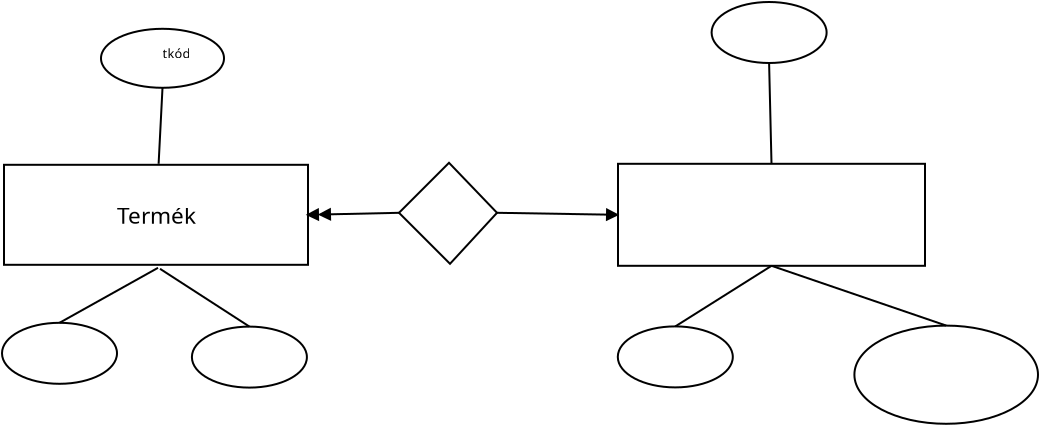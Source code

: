 <?xml version="1.0" encoding="UTF-8"?>
<dia:diagram xmlns:dia="http://www.lysator.liu.se/~alla/dia/">
  <dia:layer name="Background" visible="true" active="true">
    <dia:object type="Standard - Box" version="0" id="O0">
      <dia:attribute name="obj_pos">
        <dia:point val="15.45,10.1"/>
      </dia:attribute>
      <dia:attribute name="obj_bb">
        <dia:rectangle val="15.4,10.05;30.7,15.15"/>
      </dia:attribute>
      <dia:attribute name="elem_corner">
        <dia:point val="15.45,10.1"/>
      </dia:attribute>
      <dia:attribute name="elem_width">
        <dia:real val="15.2"/>
      </dia:attribute>
      <dia:attribute name="elem_height">
        <dia:real val="5.0"/>
      </dia:attribute>
      <dia:attribute name="show_background">
        <dia:boolean val="true"/>
      </dia:attribute>
    </dia:object>
    <dia:object type="Standard - Box" version="0" id="O1">
      <dia:attribute name="obj_pos">
        <dia:point val="46.15,10.05"/>
      </dia:attribute>
      <dia:attribute name="obj_bb">
        <dia:rectangle val="46.1,10;61.55,15.2"/>
      </dia:attribute>
      <dia:attribute name="elem_corner">
        <dia:point val="46.15,10.05"/>
      </dia:attribute>
      <dia:attribute name="elem_width">
        <dia:real val="15.35"/>
      </dia:attribute>
      <dia:attribute name="elem_height">
        <dia:real val="5.1"/>
      </dia:attribute>
      <dia:attribute name="show_background">
        <dia:boolean val="true"/>
      </dia:attribute>
    </dia:object>
    <dia:object type="Standard - Polygon" version="0" id="O2">
      <dia:attribute name="obj_pos">
        <dia:point val="37.7,10"/>
      </dia:attribute>
      <dia:attribute name="obj_bb">
        <dia:rectangle val="35.129,9.929;40.169,15.122"/>
      </dia:attribute>
      <dia:attribute name="poly_points">
        <dia:point val="37.7,10"/>
        <dia:point val="40.1,12.5"/>
        <dia:point val="37.75,15.05"/>
        <dia:point val="35.2,12.5"/>
      </dia:attribute>
      <dia:attribute name="show_background">
        <dia:boolean val="true"/>
      </dia:attribute>
    </dia:object>
    <dia:object type="Standard - Line" version="0" id="O3">
      <dia:attribute name="obj_pos">
        <dia:point val="35.2,12.5"/>
      </dia:attribute>
      <dia:attribute name="obj_bb">
        <dia:rectangle val="30.538,12.14;35.251,13.005"/>
      </dia:attribute>
      <dia:attribute name="conn_endpoints">
        <dia:point val="35.2,12.5"/>
        <dia:point val="30.65,12.6"/>
      </dia:attribute>
      <dia:attribute name="numcp">
        <dia:int val="1"/>
      </dia:attribute>
      <dia:attribute name="end_arrow">
        <dia:enum val="11"/>
      </dia:attribute>
      <dia:attribute name="end_arrow_length">
        <dia:real val="0.5"/>
      </dia:attribute>
      <dia:attribute name="end_arrow_width">
        <dia:real val="0.5"/>
      </dia:attribute>
      <dia:connections>
        <dia:connection handle="0" to="O2" connection="6"/>
        <dia:connection handle="1" to="O0" connection="4"/>
      </dia:connections>
    </dia:object>
    <dia:object type="Standard - Line" version="0" id="O4">
      <dia:attribute name="obj_pos">
        <dia:point val="40.1,12.5"/>
      </dia:attribute>
      <dia:attribute name="obj_bb">
        <dia:rectangle val="40.049,12.26;46.262,12.922"/>
      </dia:attribute>
      <dia:attribute name="conn_endpoints">
        <dia:point val="40.1,12.5"/>
        <dia:point val="46.15,12.6"/>
      </dia:attribute>
      <dia:attribute name="numcp">
        <dia:int val="1"/>
      </dia:attribute>
      <dia:attribute name="end_arrow">
        <dia:enum val="3"/>
      </dia:attribute>
      <dia:attribute name="end_arrow_length">
        <dia:real val="0.5"/>
      </dia:attribute>
      <dia:attribute name="end_arrow_width">
        <dia:real val="0.5"/>
      </dia:attribute>
      <dia:connections>
        <dia:connection handle="0" to="O2" connection="2"/>
        <dia:connection handle="1" to="O1" connection="3"/>
      </dia:connections>
    </dia:object>
    <dia:object type="Standard - Ellipse" version="0" id="O5">
      <dia:attribute name="obj_pos">
        <dia:point val="20.3,3.3"/>
      </dia:attribute>
      <dia:attribute name="obj_bb">
        <dia:rectangle val="20.25,3.25;26.5,6.3"/>
      </dia:attribute>
      <dia:attribute name="elem_corner">
        <dia:point val="20.3,3.3"/>
      </dia:attribute>
      <dia:attribute name="elem_width">
        <dia:real val="6.15"/>
      </dia:attribute>
      <dia:attribute name="elem_height">
        <dia:real val="2.95"/>
      </dia:attribute>
    </dia:object>
    <dia:object type="Standard - Ellipse" version="0" id="O6">
      <dia:attribute name="obj_pos">
        <dia:point val="15.35,18"/>
      </dia:attribute>
      <dia:attribute name="obj_bb">
        <dia:rectangle val="15.3,17.95;21.15,21.1"/>
      </dia:attribute>
      <dia:attribute name="elem_corner">
        <dia:point val="15.35,18"/>
      </dia:attribute>
      <dia:attribute name="elem_width">
        <dia:real val="5.75"/>
      </dia:attribute>
      <dia:attribute name="elem_height">
        <dia:real val="3.05"/>
      </dia:attribute>
    </dia:object>
    <dia:object type="Standard - Ellipse" version="0" id="O7">
      <dia:attribute name="obj_pos">
        <dia:point val="24.845,18.19"/>
      </dia:attribute>
      <dia:attribute name="obj_bb">
        <dia:rectangle val="24.795,18.14;30.645,21.29"/>
      </dia:attribute>
      <dia:attribute name="elem_corner">
        <dia:point val="24.845,18.19"/>
      </dia:attribute>
      <dia:attribute name="elem_width">
        <dia:real val="5.75"/>
      </dia:attribute>
      <dia:attribute name="elem_height">
        <dia:real val="3.05"/>
      </dia:attribute>
    </dia:object>
    <dia:object type="Standard - Ellipse" version="0" id="O8">
      <dia:attribute name="obj_pos">
        <dia:point val="46.14,18.18"/>
      </dia:attribute>
      <dia:attribute name="obj_bb">
        <dia:rectangle val="46.09,18.13;51.94,21.28"/>
      </dia:attribute>
      <dia:attribute name="elem_corner">
        <dia:point val="46.14,18.18"/>
      </dia:attribute>
      <dia:attribute name="elem_width">
        <dia:real val="5.75"/>
      </dia:attribute>
      <dia:attribute name="elem_height">
        <dia:real val="3.05"/>
      </dia:attribute>
    </dia:object>
    <dia:object type="Standard - Ellipse" version="0" id="O9">
      <dia:attribute name="obj_pos">
        <dia:point val="57.97,18.14"/>
      </dia:attribute>
      <dia:attribute name="obj_bb">
        <dia:rectangle val="57.92,18.09;67.2,23.1"/>
      </dia:attribute>
      <dia:attribute name="elem_corner">
        <dia:point val="57.97,18.14"/>
      </dia:attribute>
      <dia:attribute name="elem_width">
        <dia:real val="9.18"/>
      </dia:attribute>
      <dia:attribute name="elem_height">
        <dia:real val="4.91"/>
      </dia:attribute>
    </dia:object>
    <dia:object type="Standard - Ellipse" version="0" id="O10">
      <dia:attribute name="obj_pos">
        <dia:point val="50.83,1.96"/>
      </dia:attribute>
      <dia:attribute name="obj_bb">
        <dia:rectangle val="50.78,1.91;56.63,5.06"/>
      </dia:attribute>
      <dia:attribute name="elem_corner">
        <dia:point val="50.83,1.96"/>
      </dia:attribute>
      <dia:attribute name="elem_width">
        <dia:real val="5.75"/>
      </dia:attribute>
      <dia:attribute name="elem_height">
        <dia:real val="3.05"/>
      </dia:attribute>
    </dia:object>
    <dia:object type="Standard - Line" version="0" id="O11">
      <dia:attribute name="obj_pos">
        <dia:point val="23.18,10.05"/>
      </dia:attribute>
      <dia:attribute name="obj_bb">
        <dia:rectangle val="23.128,6.198;23.427,10.103"/>
      </dia:attribute>
      <dia:attribute name="conn_endpoints">
        <dia:point val="23.18,10.05"/>
        <dia:point val="23.375,6.25"/>
      </dia:attribute>
      <dia:attribute name="numcp">
        <dia:int val="1"/>
      </dia:attribute>
      <dia:connections>
        <dia:connection handle="0" to="O0" connection="8"/>
        <dia:connection handle="1" to="O5" connection="6"/>
      </dia:connections>
    </dia:object>
    <dia:object type="Standard - Line" version="0" id="O12">
      <dia:attribute name="obj_pos">
        <dia:point val="23.15,15.25"/>
      </dia:attribute>
      <dia:attribute name="obj_bb">
        <dia:rectangle val="18.157,15.182;23.218,18.068"/>
      </dia:attribute>
      <dia:attribute name="conn_endpoints">
        <dia:point val="23.15,15.25"/>
        <dia:point val="18.225,18"/>
      </dia:attribute>
      <dia:attribute name="numcp">
        <dia:int val="1"/>
      </dia:attribute>
      <dia:connections>
        <dia:connection handle="1" to="O6" connection="1"/>
      </dia:connections>
    </dia:object>
    <dia:object type="Standard - Line" version="0" id="O13">
      <dia:attribute name="obj_pos">
        <dia:point val="23.25,15.3"/>
      </dia:attribute>
      <dia:attribute name="obj_bb">
        <dia:rectangle val="23.181,15.231;27.789,18.259"/>
      </dia:attribute>
      <dia:attribute name="conn_endpoints">
        <dia:point val="23.25,15.3"/>
        <dia:point val="27.72,18.19"/>
      </dia:attribute>
      <dia:attribute name="numcp">
        <dia:int val="1"/>
      </dia:attribute>
      <dia:connections>
        <dia:connection handle="1" to="O7" connection="1"/>
      </dia:connections>
    </dia:object>
    <dia:object type="Standard - Line" version="0" id="O14">
      <dia:attribute name="obj_pos">
        <dia:point val="53.825,10.05"/>
      </dia:attribute>
      <dia:attribute name="obj_bb">
        <dia:rectangle val="53.654,4.959;53.876,10.101"/>
      </dia:attribute>
      <dia:attribute name="conn_endpoints">
        <dia:point val="53.825,10.05"/>
        <dia:point val="53.705,5.01"/>
      </dia:attribute>
      <dia:attribute name="numcp">
        <dia:int val="1"/>
      </dia:attribute>
      <dia:connections>
        <dia:connection handle="0" to="O1" connection="1"/>
        <dia:connection handle="1" to="O10" connection="6"/>
      </dia:connections>
    </dia:object>
    <dia:object type="Standard - Line" version="0" id="O15">
      <dia:attribute name="obj_pos">
        <dia:point val="53.825,15.15"/>
      </dia:attribute>
      <dia:attribute name="obj_bb">
        <dia:rectangle val="48.946,15.081;53.894,18.249"/>
      </dia:attribute>
      <dia:attribute name="conn_endpoints">
        <dia:point val="53.825,15.15"/>
        <dia:point val="49.015,18.18"/>
      </dia:attribute>
      <dia:attribute name="numcp">
        <dia:int val="1"/>
      </dia:attribute>
      <dia:connections>
        <dia:connection handle="0" to="O1" connection="6"/>
        <dia:connection handle="1" to="O8" connection="1"/>
      </dia:connections>
    </dia:object>
    <dia:object type="Standard - Line" version="0" id="O16">
      <dia:attribute name="obj_pos">
        <dia:point val="53.825,15.15"/>
      </dia:attribute>
      <dia:attribute name="obj_bb">
        <dia:rectangle val="53.761,15.086;62.623,18.203"/>
      </dia:attribute>
      <dia:attribute name="conn_endpoints">
        <dia:point val="53.825,15.15"/>
        <dia:point val="62.56,18.14"/>
      </dia:attribute>
      <dia:attribute name="numcp">
        <dia:int val="1"/>
      </dia:attribute>
      <dia:connections>
        <dia:connection handle="0" to="O1" connection="6"/>
        <dia:connection handle="1" to="O9" connection="1"/>
      </dia:connections>
    </dia:object>
    <dia:object type="Standard - Text" version="1" id="O17">
      <dia:attribute name="obj_pos">
        <dia:point val="21.1,13.05"/>
      </dia:attribute>
      <dia:attribute name="obj_bb">
        <dia:rectangle val="21.1,12;25.19,13.318"/>
      </dia:attribute>
      <dia:attribute name="text">
        <dia:composite type="text">
          <dia:attribute name="string">
            <dia:string>#Termék#</dia:string>
          </dia:attribute>
          <dia:attribute name="font">
            <dia:font family="sans" style="0" name="Helvetica"/>
          </dia:attribute>
          <dia:attribute name="height">
            <dia:real val="1.411"/>
          </dia:attribute>
          <dia:attribute name="pos">
            <dia:point val="21.1,13.05"/>
          </dia:attribute>
          <dia:attribute name="color">
            <dia:color val="#000000"/>
          </dia:attribute>
          <dia:attribute name="alignment">
            <dia:enum val="0"/>
          </dia:attribute>
        </dia:composite>
      </dia:attribute>
      <dia:attribute name="valign">
        <dia:enum val="3"/>
      </dia:attribute>
    </dia:object>
    <dia:object type="Standard - Text" version="1" id="O18">
      <dia:attribute name="obj_pos">
        <dia:point val="23.375,4.775"/>
      </dia:attribute>
      <dia:attribute name="obj_bb">
        <dia:rectangle val="23.375,4.161;24.791,4.962"/>
      </dia:attribute>
      <dia:attribute name="text">
        <dia:composite type="text">
          <dia:attribute name="string">
            <dia:string>#tkód#</dia:string>
          </dia:attribute>
          <dia:attribute name="font">
            <dia:font family="sans" style="0" name="Helvetica"/>
          </dia:attribute>
          <dia:attribute name="height">
            <dia:real val="0.8"/>
          </dia:attribute>
          <dia:attribute name="pos">
            <dia:point val="23.375,4.775"/>
          </dia:attribute>
          <dia:attribute name="color">
            <dia:color val="#000000"/>
          </dia:attribute>
          <dia:attribute name="alignment">
            <dia:enum val="0"/>
          </dia:attribute>
        </dia:composite>
      </dia:attribute>
      <dia:attribute name="valign">
        <dia:enum val="3"/>
      </dia:attribute>
      <dia:connections>
        <dia:connection handle="0" to="O5" connection="8"/>
      </dia:connections>
    </dia:object>
  </dia:layer>
</dia:diagram>
